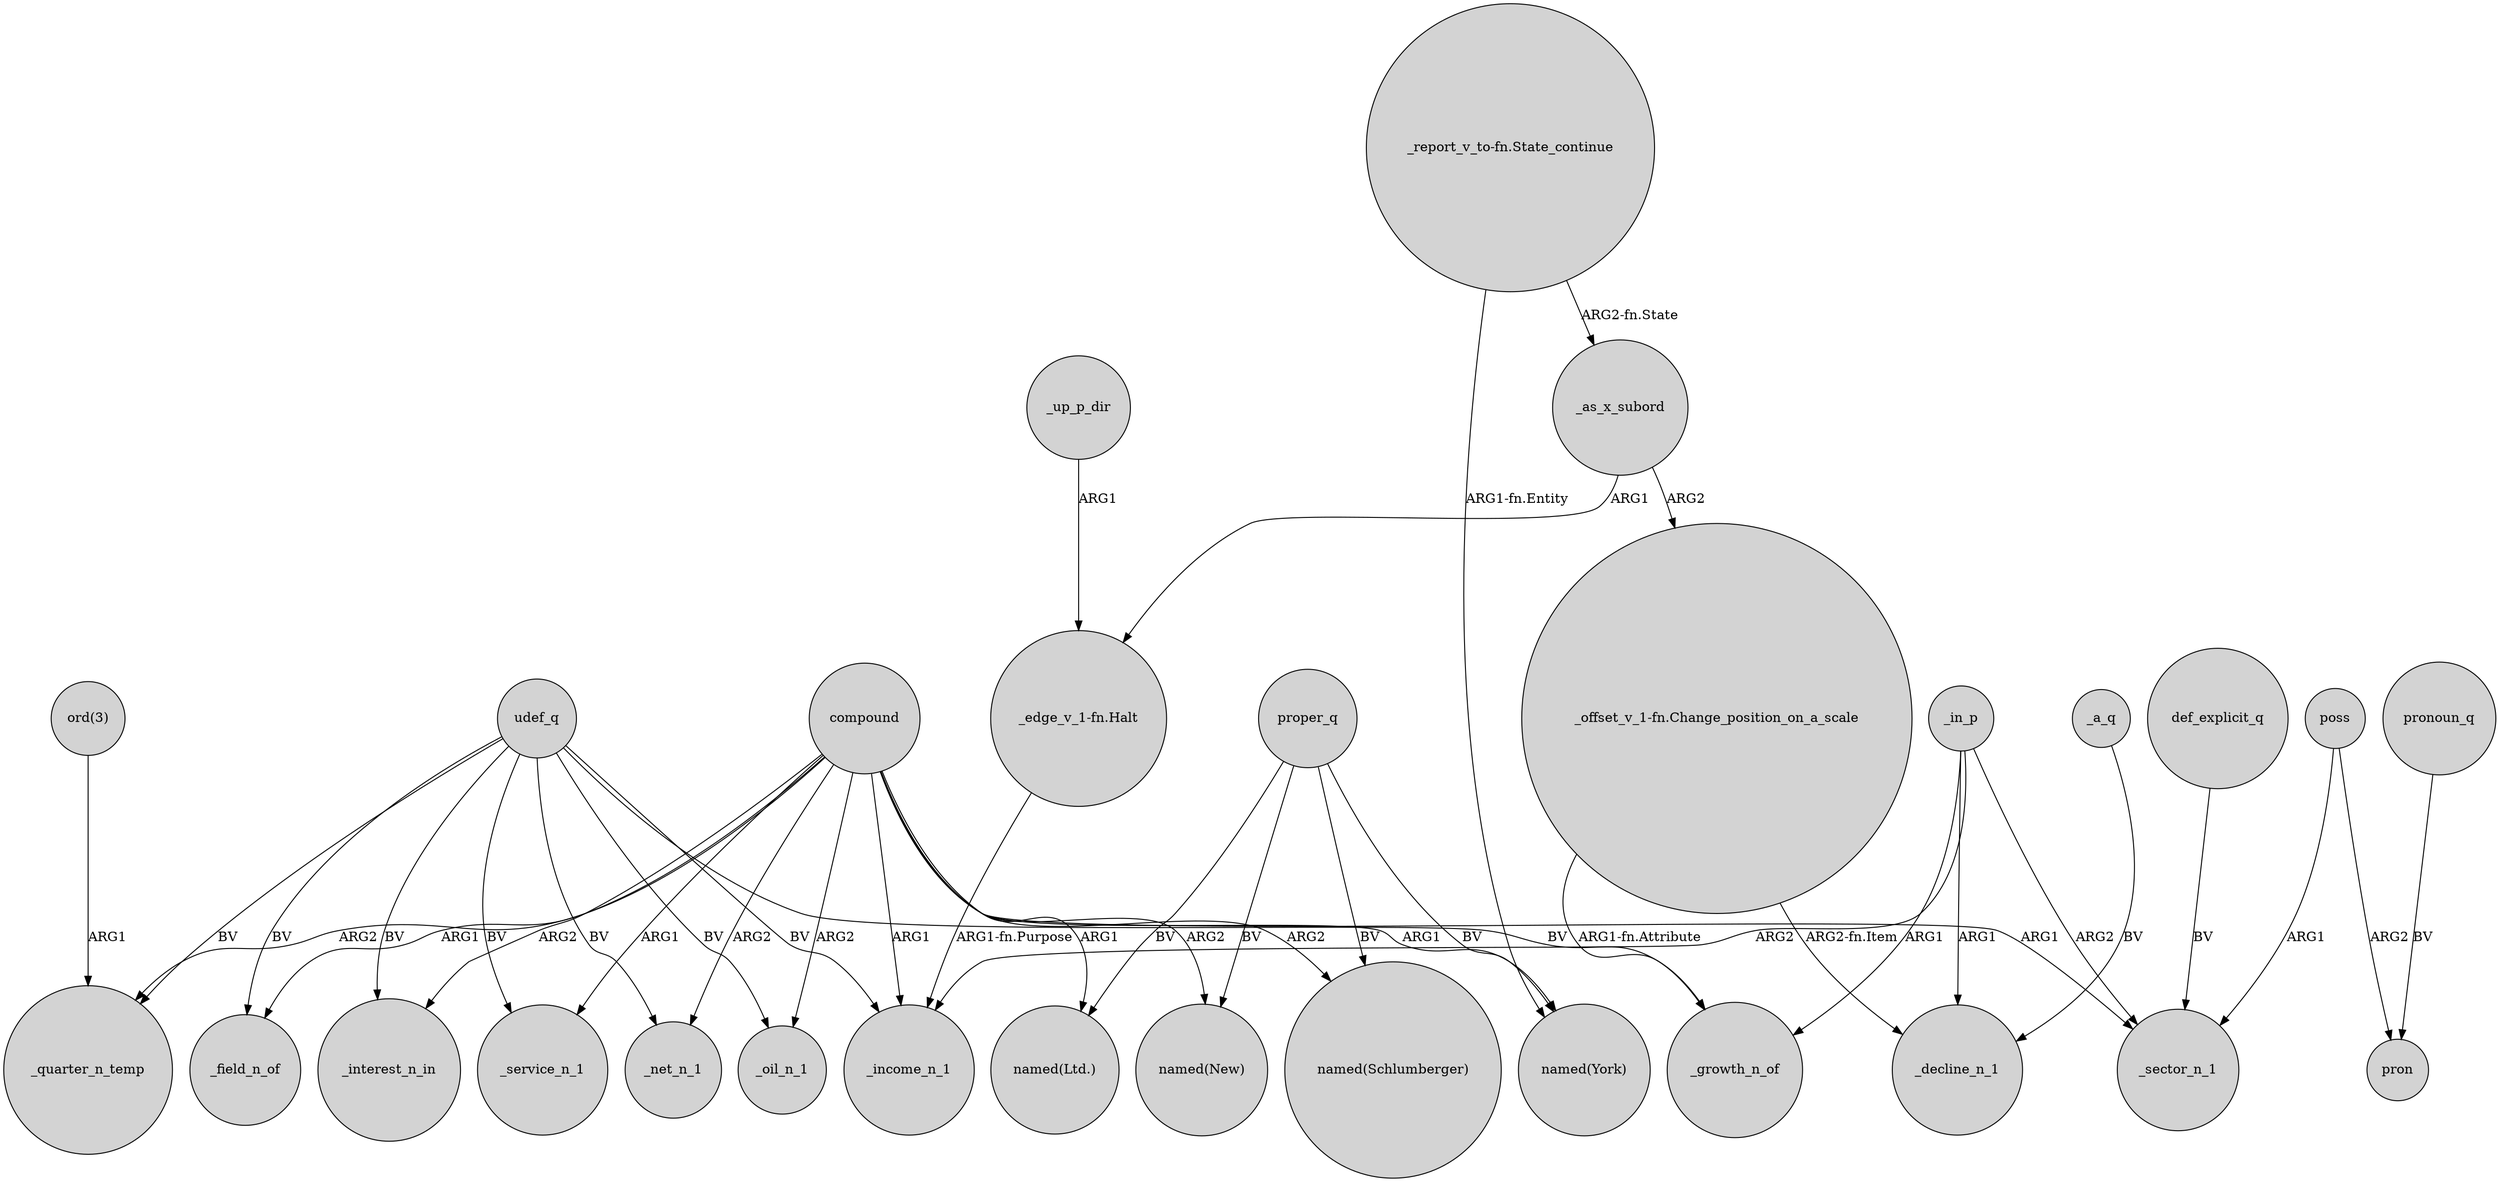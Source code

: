 digraph {
	node [shape=circle style=filled]
	udef_q -> _service_n_1 [label=BV]
	_as_x_subord -> "_edge_v_1-fn.Halt" [label=ARG1]
	compound -> _net_n_1 [label=ARG2]
	"ord(3)" -> _quarter_n_temp [label=ARG1]
	_as_x_subord -> "_offset_v_1-fn.Change_position_on_a_scale" [label=ARG2]
	"_offset_v_1-fn.Change_position_on_a_scale" -> _decline_n_1 [label="ARG2-fn.Item"]
	compound -> "named(New)" [label=ARG2]
	_in_p -> _growth_n_of [label=ARG1]
	udef_q -> _oil_n_1 [label=BV]
	udef_q -> _income_n_1 [label=BV]
	proper_q -> "named(Ltd.)" [label=BV]
	_in_p -> _income_n_1 [label=ARG2]
	proper_q -> "named(New)" [label=BV]
	"_report_v_to-fn.State_continue" -> "named(York)" [label="ARG1-fn.Entity"]
	_up_p_dir -> "_edge_v_1-fn.Halt" [label=ARG1]
	_a_q -> _decline_n_1 [label=BV]
	compound -> _field_n_of [label=ARG1]
	_in_p -> _decline_n_1 [label=ARG1]
	proper_q -> "named(York)" [label=BV]
	"_offset_v_1-fn.Change_position_on_a_scale" -> _growth_n_of [label="ARG1-fn.Attribute"]
	pronoun_q -> pron [label=BV]
	proper_q -> "named(Schlumberger)" [label=BV]
	poss -> pron [label=ARG2]
	compound -> _income_n_1 [label=ARG1]
	compound -> _quarter_n_temp [label=ARG2]
	"_edge_v_1-fn.Halt" -> _income_n_1 [label="ARG1-fn.Purpose"]
	"_report_v_to-fn.State_continue" -> _as_x_subord [label="ARG2-fn.State"]
	_in_p -> _sector_n_1 [label=ARG2]
	udef_q -> _net_n_1 [label=BV]
	compound -> _oil_n_1 [label=ARG2]
	compound -> "named(Ltd.)" [label=ARG1]
	poss -> _sector_n_1 [label=ARG1]
	udef_q -> _growth_n_of [label=BV]
	def_explicit_q -> _sector_n_1 [label=BV]
	udef_q -> _quarter_n_temp [label=BV]
	udef_q -> _interest_n_in [label=BV]
	compound -> "named(Schlumberger)" [label=ARG2]
	compound -> _sector_n_1 [label=ARG1]
	compound -> "named(York)" [label=ARG1]
	compound -> _service_n_1 [label=ARG1]
	compound -> _interest_n_in [label=ARG2]
	udef_q -> _field_n_of [label=BV]
}
